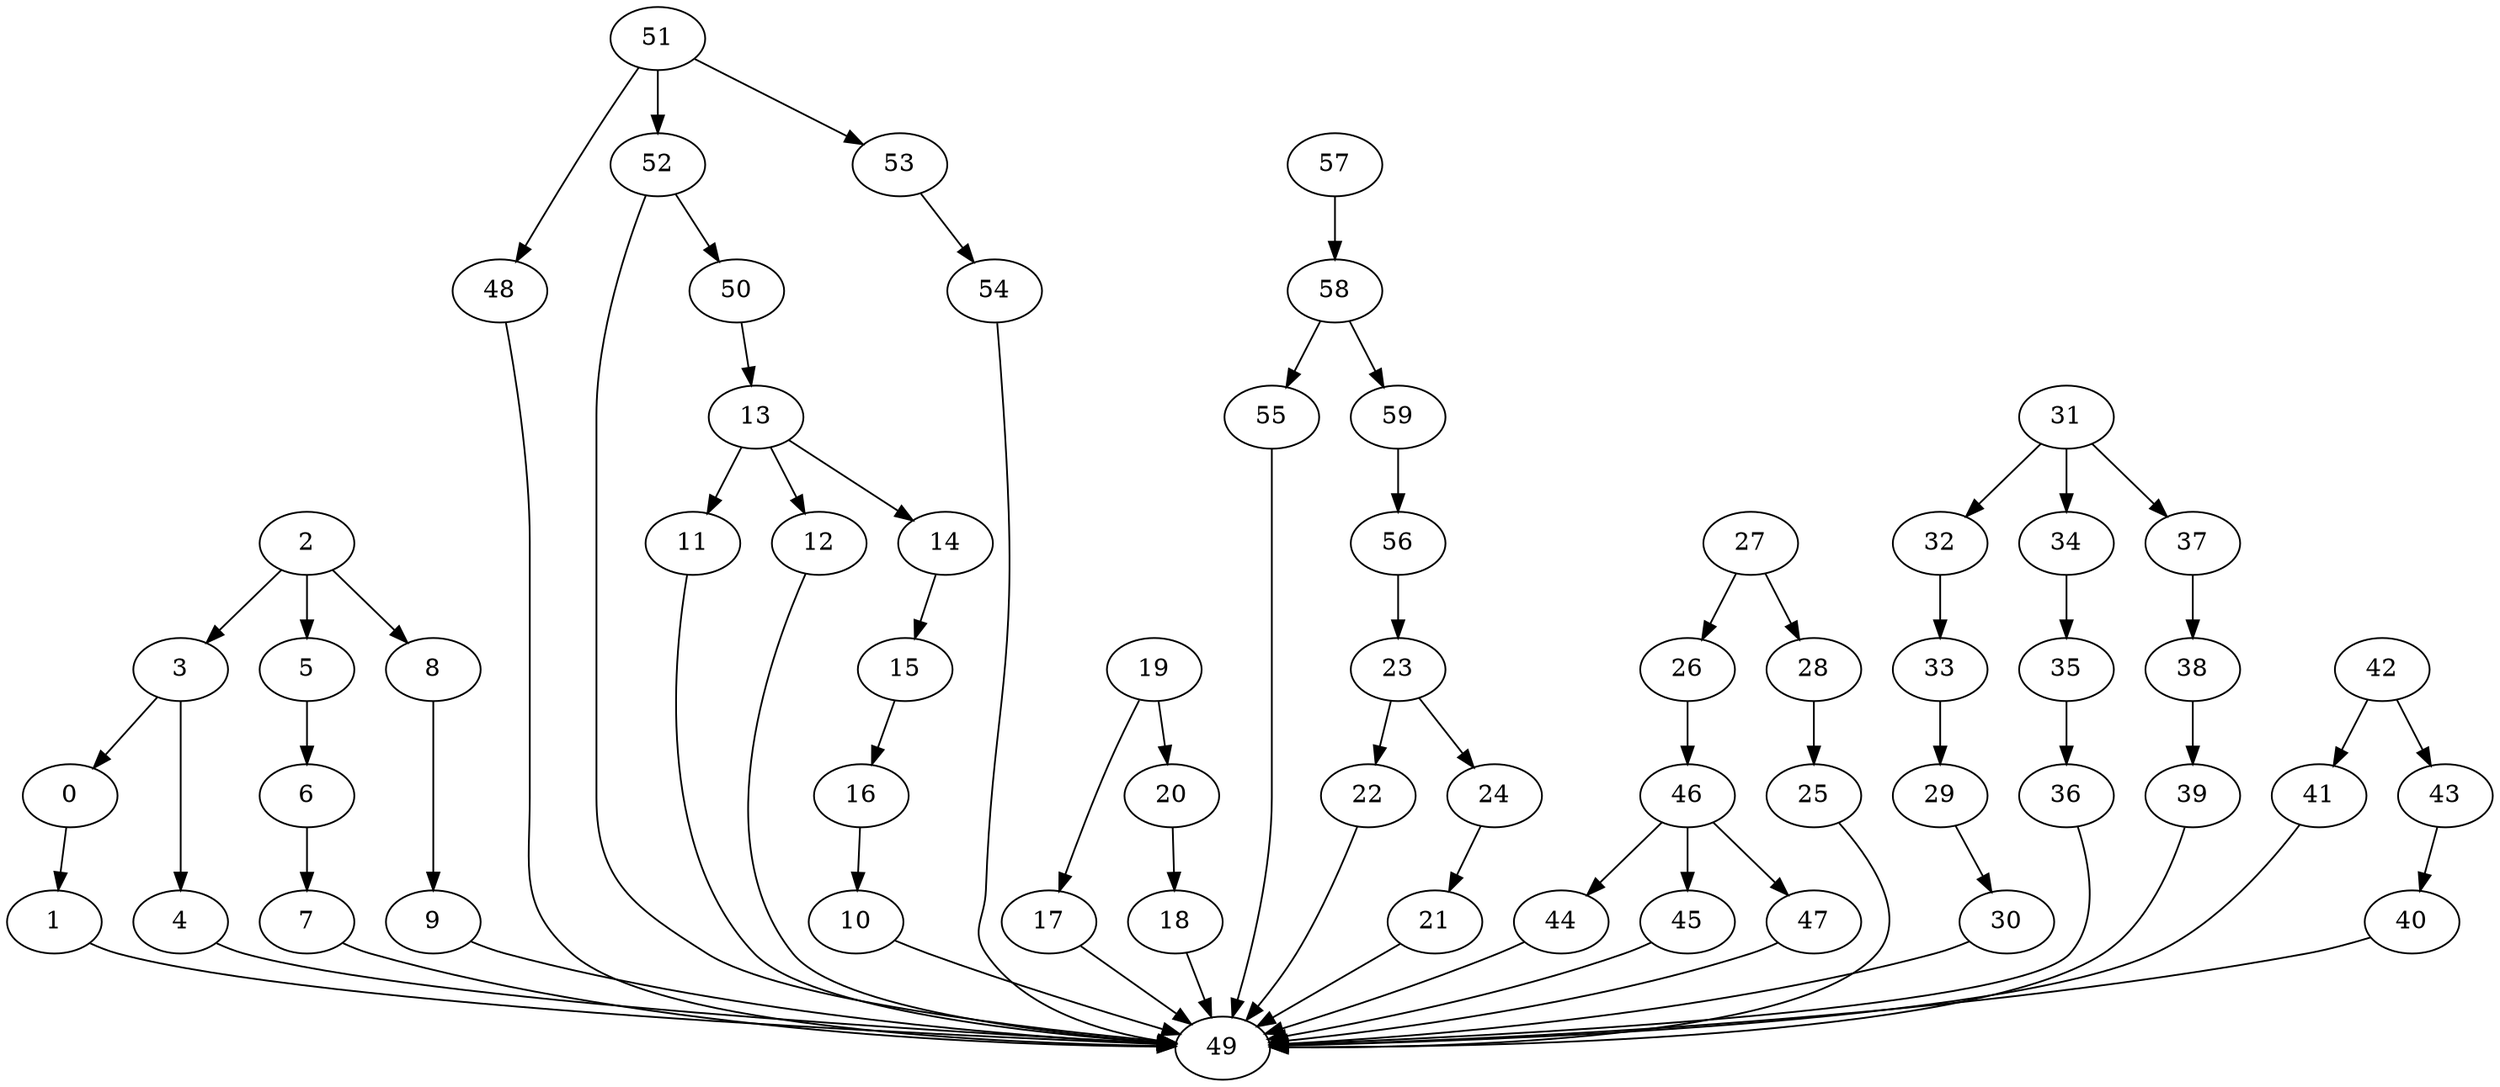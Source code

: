 strict digraph  {
0 [exec=57];
1 [exec=167];
2 [exec=174];
3 [exec=166];
4 [exec=149];
5 [exec=176];
6 [exec=196];
7 [exec=99];
8 [exec=153];
9 [exec=72];
10 [exec=171];
11 [exec=147];
12 [exec=79];
13 [exec=116];
14 [exec=74];
15 [exec=66];
16 [exec=148];
17 [exec=186];
18 [exec=130];
19 [exec=141];
20 [exec=176];
21 [exec=126];
22 [exec=79];
23 [exec=53];
24 [exec=147];
25 [exec=183];
26 [exec=184];
27 [exec=142];
28 [exec=89];
29 [exec=196];
30 [exec=80];
31 [exec=126];
32 [exec=139];
33 [exec=133];
34 [exec=143];
35 [exec=50];
36 [exec=177];
37 [exec=103];
38 [exec=65];
39 [exec=58];
40 [exec=107];
41 [exec=177];
42 [exec=171];
43 [exec=89];
44 [exec=62];
45 [exec=164];
46 [exec=78];
47 [exec=77];
48 [exec=160];
49 [exec=185];
50 [exec=73];
51 [exec=178];
52 [exec=195];
53 [exec=101];
54 [exec=178];
55 [exec=153];
56 [exec=107];
57 [exec=125];
58 [exec=70];
59 [exec=190];
0 -> 1  [comm=19];
1 -> 49  [comm=19];
2 -> 3  [comm=14];
2 -> 5  [comm=7];
2 -> 8  [comm=9];
3 -> 4  [comm=16];
3 -> 0  [comm=7];
4 -> 49  [comm=15];
5 -> 6  [comm=6];
6 -> 7  [comm=7];
7 -> 49  [comm=9];
8 -> 9  [comm=16];
9 -> 49  [comm=7];
10 -> 49  [comm=12];
11 -> 49  [comm=6];
12 -> 49  [comm=15];
13 -> 14  [comm=12];
13 -> 11  [comm=14];
13 -> 12  [comm=16];
14 -> 15  [comm=15];
15 -> 16  [comm=7];
16 -> 10  [comm=8];
17 -> 49  [comm=16];
18 -> 49  [comm=18];
19 -> 20  [comm=10];
19 -> 17  [comm=10];
20 -> 18  [comm=13];
21 -> 49  [comm=17];
22 -> 49  [comm=9];
23 -> 24  [comm=18];
23 -> 22  [comm=7];
24 -> 21  [comm=8];
25 -> 49  [comm=12];
26 -> 46  [comm=7];
27 -> 28  [comm=14];
27 -> 26  [comm=10];
28 -> 25  [comm=15];
29 -> 30  [comm=11];
30 -> 49  [comm=8];
31 -> 32  [comm=6];
31 -> 34  [comm=6];
31 -> 37  [comm=10];
32 -> 33  [comm=10];
33 -> 29  [comm=15];
34 -> 35  [comm=14];
35 -> 36  [comm=12];
36 -> 49  [comm=20];
37 -> 38  [comm=8];
38 -> 39  [comm=7];
39 -> 49  [comm=9];
40 -> 49  [comm=9];
41 -> 49  [comm=12];
42 -> 43  [comm=15];
42 -> 41  [comm=11];
43 -> 40  [comm=18];
44 -> 49  [comm=10];
45 -> 49  [comm=10];
46 -> 47  [comm=9];
46 -> 44  [comm=19];
46 -> 45  [comm=6];
47 -> 49  [comm=19];
48 -> 49  [comm=14];
50 -> 13  [comm=18];
51 -> 52  [comm=18];
51 -> 48  [comm=16];
51 -> 53  [comm=20];
52 -> 49  [comm=16];
52 -> 50  [comm=10];
53 -> 54  [comm=14];
54 -> 49  [comm=13];
55 -> 49  [comm=20];
56 -> 23  [comm=9];
57 -> 58  [comm=13];
58 -> 59  [comm=20];
58 -> 55  [comm=14];
59 -> 56  [comm=11];
}
